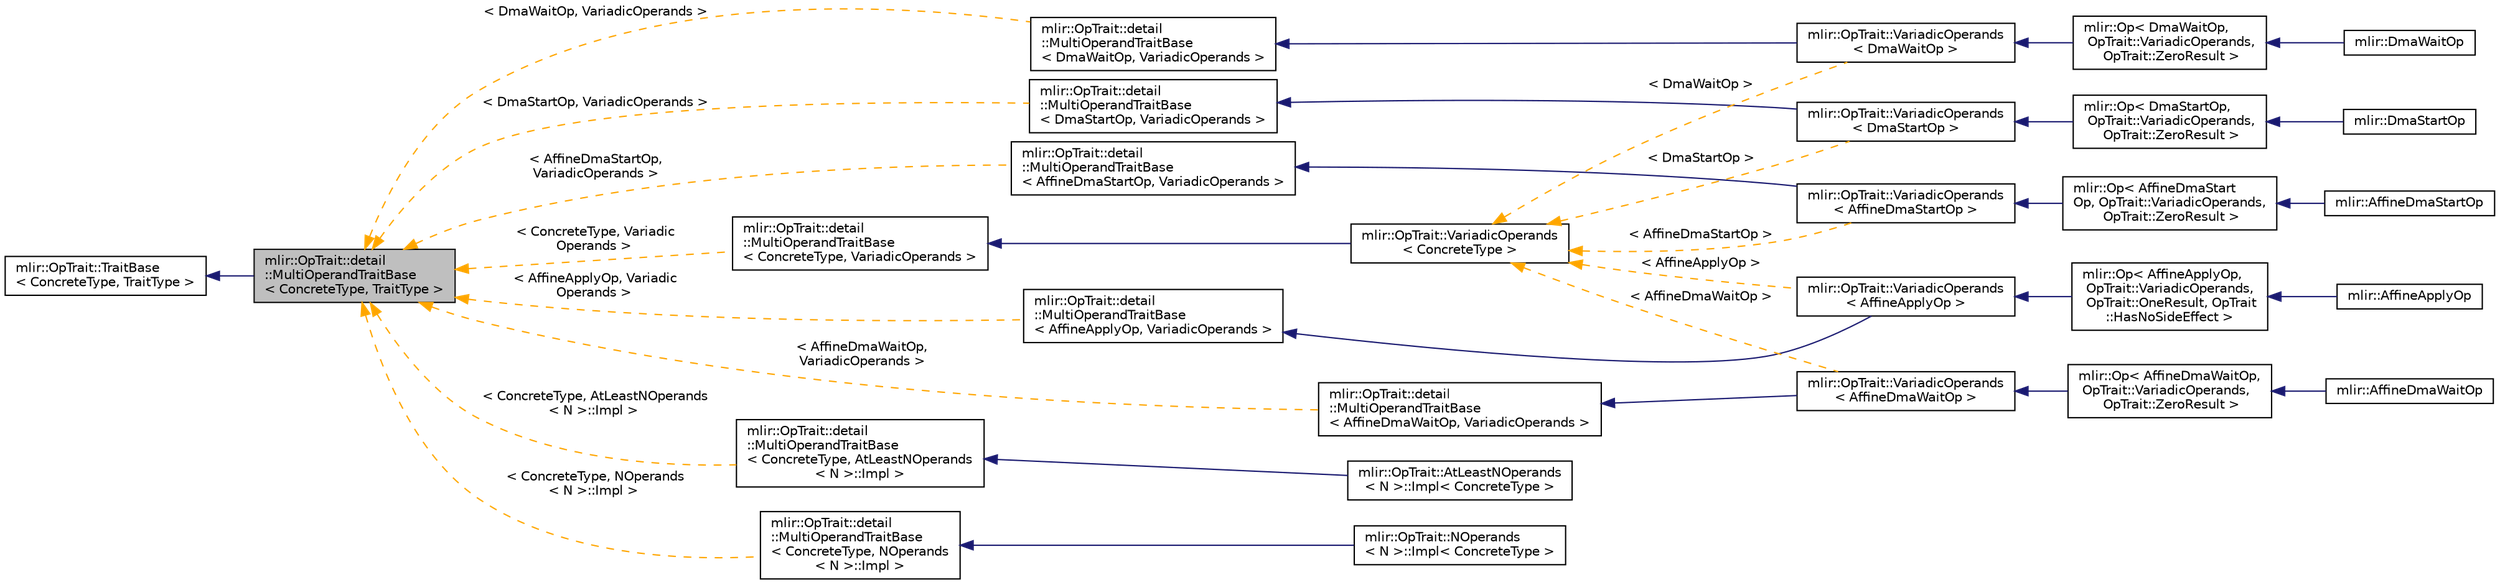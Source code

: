 digraph "mlir::OpTrait::detail::MultiOperandTraitBase&lt; ConcreteType, TraitType &gt;"
{
  bgcolor="transparent";
  edge [fontname="Helvetica",fontsize="10",labelfontname="Helvetica",labelfontsize="10"];
  node [fontname="Helvetica",fontsize="10",shape=record];
  rankdir="LR";
  Node0 [label="mlir::OpTrait::detail\l::MultiOperandTraitBase\l\< ConcreteType, TraitType \>",height=0.2,width=0.4,color="black", fillcolor="grey75", style="filled", fontcolor="black"];
  Node1 -> Node0 [dir="back",color="midnightblue",fontsize="10",style="solid",fontname="Helvetica"];
  Node1 [label="mlir::OpTrait::TraitBase\l\< ConcreteType, TraitType \>",height=0.2,width=0.4,color="black",URL="$classmlir_1_1OpTrait_1_1TraitBase.html",tooltip="Helper class for implementing traits. "];
  Node0 -> Node2 [dir="back",color="orange",fontsize="10",style="dashed",label=" \< DmaWaitOp, VariadicOperands \>" ,fontname="Helvetica"];
  Node2 [label="mlir::OpTrait::detail\l::MultiOperandTraitBase\l\< DmaWaitOp, VariadicOperands \>",height=0.2,width=0.4,color="black",URL="$structmlir_1_1OpTrait_1_1detail_1_1MultiOperandTraitBase.html"];
  Node2 -> Node3 [dir="back",color="midnightblue",fontsize="10",style="solid",fontname="Helvetica"];
  Node3 [label="mlir::OpTrait::VariadicOperands\l\< DmaWaitOp \>",height=0.2,width=0.4,color="black",URL="$classmlir_1_1OpTrait_1_1VariadicOperands.html"];
  Node3 -> Node4 [dir="back",color="midnightblue",fontsize="10",style="solid",fontname="Helvetica"];
  Node4 [label="mlir::Op\< DmaWaitOp,\l OpTrait::VariadicOperands,\l OpTrait::ZeroResult \>",height=0.2,width=0.4,color="black",URL="$classmlir_1_1Op.html"];
  Node4 -> Node5 [dir="back",color="midnightblue",fontsize="10",style="solid",fontname="Helvetica"];
  Node5 [label="mlir::DmaWaitOp",height=0.2,width=0.4,color="black",URL="$classmlir_1_1DmaWaitOp.html"];
  Node0 -> Node6 [dir="back",color="orange",fontsize="10",style="dashed",label=" \< DmaStartOp, VariadicOperands \>" ,fontname="Helvetica"];
  Node6 [label="mlir::OpTrait::detail\l::MultiOperandTraitBase\l\< DmaStartOp, VariadicOperands \>",height=0.2,width=0.4,color="black",URL="$structmlir_1_1OpTrait_1_1detail_1_1MultiOperandTraitBase.html"];
  Node6 -> Node7 [dir="back",color="midnightblue",fontsize="10",style="solid",fontname="Helvetica"];
  Node7 [label="mlir::OpTrait::VariadicOperands\l\< DmaStartOp \>",height=0.2,width=0.4,color="black",URL="$classmlir_1_1OpTrait_1_1VariadicOperands.html"];
  Node7 -> Node8 [dir="back",color="midnightblue",fontsize="10",style="solid",fontname="Helvetica"];
  Node8 [label="mlir::Op\< DmaStartOp,\l OpTrait::VariadicOperands,\l OpTrait::ZeroResult \>",height=0.2,width=0.4,color="black",URL="$classmlir_1_1Op.html"];
  Node8 -> Node9 [dir="back",color="midnightblue",fontsize="10",style="solid",fontname="Helvetica"];
  Node9 [label="mlir::DmaStartOp",height=0.2,width=0.4,color="black",URL="$classmlir_1_1DmaStartOp.html"];
  Node0 -> Node10 [dir="back",color="orange",fontsize="10",style="dashed",label=" \< AffineDmaStartOp,\l VariadicOperands \>" ,fontname="Helvetica"];
  Node10 [label="mlir::OpTrait::detail\l::MultiOperandTraitBase\l\< AffineDmaStartOp, VariadicOperands \>",height=0.2,width=0.4,color="black",URL="$structmlir_1_1OpTrait_1_1detail_1_1MultiOperandTraitBase.html"];
  Node10 -> Node11 [dir="back",color="midnightblue",fontsize="10",style="solid",fontname="Helvetica"];
  Node11 [label="mlir::OpTrait::VariadicOperands\l\< AffineDmaStartOp \>",height=0.2,width=0.4,color="black",URL="$classmlir_1_1OpTrait_1_1VariadicOperands.html"];
  Node11 -> Node12 [dir="back",color="midnightblue",fontsize="10",style="solid",fontname="Helvetica"];
  Node12 [label="mlir::Op\< AffineDmaStart\lOp, OpTrait::VariadicOperands,\l OpTrait::ZeroResult \>",height=0.2,width=0.4,color="black",URL="$classmlir_1_1Op.html"];
  Node12 -> Node13 [dir="back",color="midnightblue",fontsize="10",style="solid",fontname="Helvetica"];
  Node13 [label="mlir::AffineDmaStartOp",height=0.2,width=0.4,color="black",URL="$classmlir_1_1AffineDmaStartOp.html",tooltip="AffineDmaStartOp starts a non-blocking DMA operation that transfers data from a source memref to a de..."];
  Node0 -> Node14 [dir="back",color="orange",fontsize="10",style="dashed",label=" \< AffineApplyOp, Variadic\lOperands \>" ,fontname="Helvetica"];
  Node14 [label="mlir::OpTrait::detail\l::MultiOperandTraitBase\l\< AffineApplyOp, VariadicOperands \>",height=0.2,width=0.4,color="black",URL="$structmlir_1_1OpTrait_1_1detail_1_1MultiOperandTraitBase.html"];
  Node14 -> Node15 [dir="back",color="midnightblue",fontsize="10",style="solid",fontname="Helvetica"];
  Node15 [label="mlir::OpTrait::VariadicOperands\l\< AffineApplyOp \>",height=0.2,width=0.4,color="black",URL="$classmlir_1_1OpTrait_1_1VariadicOperands.html"];
  Node15 -> Node16 [dir="back",color="midnightblue",fontsize="10",style="solid",fontname="Helvetica"];
  Node16 [label="mlir::Op\< AffineApplyOp,\l OpTrait::VariadicOperands,\l OpTrait::OneResult, OpTrait\l::HasNoSideEffect \>",height=0.2,width=0.4,color="black",URL="$classmlir_1_1Op.html"];
  Node16 -> Node17 [dir="back",color="midnightblue",fontsize="10",style="solid",fontname="Helvetica"];
  Node17 [label="mlir::AffineApplyOp",height=0.2,width=0.4,color="black",URL="$classmlir_1_1AffineApplyOp.html",tooltip="The \"affine.apply\" operation applies an affine map to a list of operands, yielding a single result..."];
  Node0 -> Node18 [dir="back",color="orange",fontsize="10",style="dashed",label=" \< ConcreteType, AtLeastNOperands\l\< N \>::Impl \>" ,fontname="Helvetica"];
  Node18 [label="mlir::OpTrait::detail\l::MultiOperandTraitBase\l\< ConcreteType, AtLeastNOperands\l\< N \>::Impl \>",height=0.2,width=0.4,color="black",URL="$structmlir_1_1OpTrait_1_1detail_1_1MultiOperandTraitBase.html"];
  Node18 -> Node19 [dir="back",color="midnightblue",fontsize="10",style="solid",fontname="Helvetica"];
  Node19 [label="mlir::OpTrait::AtLeastNOperands\l\< N \>::Impl\< ConcreteType \>",height=0.2,width=0.4,color="black",URL="$classmlir_1_1OpTrait_1_1AtLeastNOperands_1_1Impl.html"];
  Node0 -> Node20 [dir="back",color="orange",fontsize="10",style="dashed",label=" \< ConcreteType, NOperands\l\< N \>::Impl \>" ,fontname="Helvetica"];
  Node20 [label="mlir::OpTrait::detail\l::MultiOperandTraitBase\l\< ConcreteType, NOperands\l\< N \>::Impl \>",height=0.2,width=0.4,color="black",URL="$structmlir_1_1OpTrait_1_1detail_1_1MultiOperandTraitBase.html"];
  Node20 -> Node21 [dir="back",color="midnightblue",fontsize="10",style="solid",fontname="Helvetica"];
  Node21 [label="mlir::OpTrait::NOperands\l\< N \>::Impl\< ConcreteType \>",height=0.2,width=0.4,color="black",URL="$classmlir_1_1OpTrait_1_1NOperands_1_1Impl.html"];
  Node0 -> Node22 [dir="back",color="orange",fontsize="10",style="dashed",label=" \< AffineDmaWaitOp,\l VariadicOperands \>" ,fontname="Helvetica"];
  Node22 [label="mlir::OpTrait::detail\l::MultiOperandTraitBase\l\< AffineDmaWaitOp, VariadicOperands \>",height=0.2,width=0.4,color="black",URL="$structmlir_1_1OpTrait_1_1detail_1_1MultiOperandTraitBase.html"];
  Node22 -> Node23 [dir="back",color="midnightblue",fontsize="10",style="solid",fontname="Helvetica"];
  Node23 [label="mlir::OpTrait::VariadicOperands\l\< AffineDmaWaitOp \>",height=0.2,width=0.4,color="black",URL="$classmlir_1_1OpTrait_1_1VariadicOperands.html"];
  Node23 -> Node24 [dir="back",color="midnightblue",fontsize="10",style="solid",fontname="Helvetica"];
  Node24 [label="mlir::Op\< AffineDmaWaitOp,\l OpTrait::VariadicOperands,\l OpTrait::ZeroResult \>",height=0.2,width=0.4,color="black",URL="$classmlir_1_1Op.html"];
  Node24 -> Node25 [dir="back",color="midnightblue",fontsize="10",style="solid",fontname="Helvetica"];
  Node25 [label="mlir::AffineDmaWaitOp",height=0.2,width=0.4,color="black",URL="$classmlir_1_1AffineDmaWaitOp.html",tooltip="AffineDmaWaitOp blocks until the completion of a DMA operation associated with the tag element &#39;tag[i..."];
  Node0 -> Node26 [dir="back",color="orange",fontsize="10",style="dashed",label=" \< ConcreteType, Variadic\lOperands \>" ,fontname="Helvetica"];
  Node26 [label="mlir::OpTrait::detail\l::MultiOperandTraitBase\l\< ConcreteType, VariadicOperands \>",height=0.2,width=0.4,color="black",URL="$structmlir_1_1OpTrait_1_1detail_1_1MultiOperandTraitBase.html"];
  Node26 -> Node27 [dir="back",color="midnightblue",fontsize="10",style="solid",fontname="Helvetica"];
  Node27 [label="mlir::OpTrait::VariadicOperands\l\< ConcreteType \>",height=0.2,width=0.4,color="black",URL="$classmlir_1_1OpTrait_1_1VariadicOperands.html",tooltip="This class provides the API for ops which have an unknown number of SSA operands. ..."];
  Node27 -> Node23 [dir="back",color="orange",fontsize="10",style="dashed",label=" \< AffineDmaWaitOp \>" ,fontname="Helvetica"];
  Node27 -> Node7 [dir="back",color="orange",fontsize="10",style="dashed",label=" \< DmaStartOp \>" ,fontname="Helvetica"];
  Node27 -> Node11 [dir="back",color="orange",fontsize="10",style="dashed",label=" \< AffineDmaStartOp \>" ,fontname="Helvetica"];
  Node27 -> Node3 [dir="back",color="orange",fontsize="10",style="dashed",label=" \< DmaWaitOp \>" ,fontname="Helvetica"];
  Node27 -> Node15 [dir="back",color="orange",fontsize="10",style="dashed",label=" \< AffineApplyOp \>" ,fontname="Helvetica"];
}
